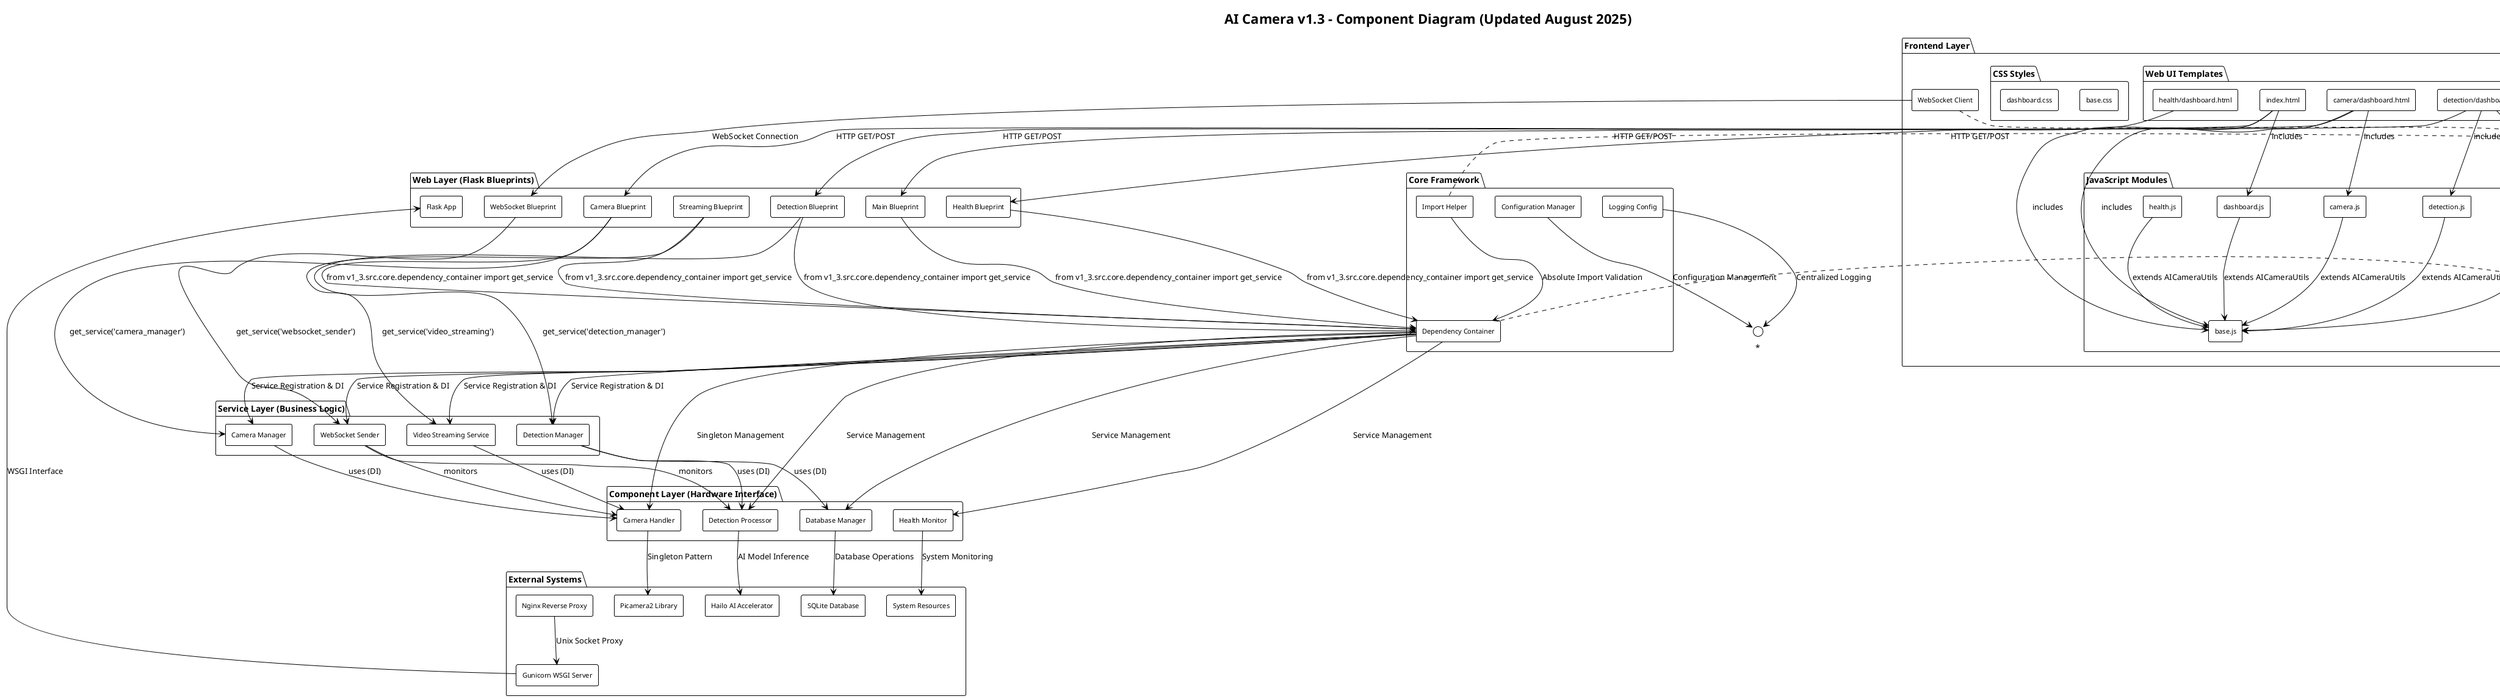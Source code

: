 @startuml AI_Camera_v1_3_Component_Diagram

!theme plain
skinparam componentStyle rectangle
skinparam componentFontSize 11
skinparam componentFontName Arial

title AI Camera v1.3 - Component Diagram (Updated August 2025)

package "Frontend Layer" {
    package "Web UI Templates" {
        [index.html] as index_template
        [camera/dashboard.html] as camera_template
        [detection/dashboard.html] as detection_template
        [health/dashboard.html] as health_template
    }
    
    package "JavaScript Modules" {
        [base.js] as base_js
        [dashboard.js] as dashboard_js
        [camera.js] as camera_js
        [detection.js] as detection_js
        [health.js] as health_js
    }
    
    package "CSS Styles" {
        [base.css] as base_css
        [dashboard.css] as dashboard_css
    }
    
    [WebSocket Client] as ws_client
}

package "Web Layer (Flask Blueprints)" {
    [Flask App] as flask_app
    [Main Blueprint] as main_bp
    [Camera Blueprint] as camera_bp
    [Detection Blueprint] as detection_bp
    [Health Blueprint] as health_bp
    [Streaming Blueprint] as streaming_bp
    [WebSocket Blueprint] as ws_bp
}

package "Service Layer (Business Logic)" {
    [Camera Manager] as camera_mgr
    [Detection Manager] as detection_mgr
    [Video Streaming Service] as video_stream
    [WebSocket Sender] as ws_sender
}

package "Component Layer (Hardware Interface)" {
    [Camera Handler] as camera_handler
    [Detection Processor] as detection_proc
    [Health Monitor] as health_monitor
    [Database Manager] as db_manager
}

package "Core Framework" {
    [Dependency Container] as dep_container
    [Import Helper] as import_helper
    [Logging Config] as logging_config
    [Configuration Manager] as config_mgr
}

package "External Systems" {
    [Picamera2 Library] as picamera2
    [Hailo AI Accelerator] as hailo_ai
    [SQLite Database] as sqlite_db
    [System Resources] as sys_res
    [Nginx Reverse Proxy] as nginx
    [Gunicorn WSGI Server] as gunicorn
}

' Frontend Template Relationships
index_template --> base_js : includes
index_template --> dashboard_js : includes
camera_template --> base_js : includes
camera_template --> camera_js : includes
detection_template --> base_js : includes
detection_template --> detection_js : includes

' JavaScript Module Dependencies
dashboard_js --> base_js : extends AICameraUtils
camera_js --> base_js : extends AICameraUtils
detection_js --> base_js : extends AICameraUtils
health_js --> base_js : extends AICameraUtils

' Frontend to Web Layer (HTTP/WebSocket)
index_template --> main_bp : HTTP GET/POST
camera_template --> camera_bp : HTTP GET/POST
detection_template --> detection_bp : HTTP GET/POST
health_template --> health_bp : HTTP GET/POST
ws_client --> ws_bp : WebSocket Connection

' Web Layer Blueprint Dependencies (Absolute Imports)
main_bp --> dep_container : "from v1_3.src.core.dependency_container import get_service"
camera_bp --> dep_container : "from v1_3.src.core.dependency_container import get_service"
detection_bp --> dep_container : "from v1_3.src.core.dependency_container import get_service"
health_bp --> dep_container : "from v1_3.src.core.dependency_container import get_service"
streaming_bp --> dep_container : "from v1_3.src.core.dependency_container import get_service"

' Service Layer Dependencies (Dependency Injection)
camera_bp --> camera_mgr : get_service('camera_manager')
detection_bp --> detection_mgr : get_service('detection_manager')
streaming_bp --> video_stream : get_service('video_streaming')
ws_bp --> ws_sender : get_service('websocket_sender')

' Service to Component Layer
camera_mgr --> camera_handler : uses (DI)
detection_mgr --> detection_proc : uses (DI)
detection_mgr --> db_manager : uses (DI)
video_stream --> camera_handler : uses (DI)
ws_sender --> camera_handler : monitors
ws_sender --> detection_proc : monitors

' Component to External Systems
camera_handler --> picamera2 : "Singleton Pattern"
detection_proc --> hailo_ai : "AI Model Inference"
db_manager --> sqlite_db : "Database Operations"
health_monitor --> sys_res : "System Monitoring"

' Core Framework Services
dep_container --> camera_mgr : "Service Registration & DI"
dep_container --> detection_mgr : "Service Registration & DI"
dep_container --> video_stream : "Service Registration & DI"
dep_container --> ws_sender : "Service Registration & DI"
dep_container --> camera_handler : "Singleton Management"
dep_container --> detection_proc : "Service Management"
dep_container --> db_manager : "Service Management"
dep_container --> health_monitor : "Service Management"

import_helper --> dep_container : "Absolute Import Validation"
logging_config --> "*" : "Centralized Logging"
config_mgr --> "*" : "Configuration Management"

' Infrastructure Layer
nginx --> gunicorn : "Unix Socket Proxy"
gunicorn --> flask_app : "WSGI Interface"

note right of dep_container
  **Dependency Injection Pattern**
  - Service registration with absolute imports
  - Automatic dependency resolution
  - Singleton pattern for hardware resources
  - Service lifecycle management
end note

note right of import_helper
  **Absolute Imports System**
  - from v1_3.src.core.*
  - from v1_3.src.components.*
  - from v1_3.src.services.*
  - from v1_3.src.web.blueprints.*
end note

note bottom of ws_client
  **Variable Naming Convention**
  Frontend (camelCase):
  - cameraStatus, frameCount
  - detectionStatus, modelLoaded
  
  Backend (snake_case):
  - camera_status, frame_count
  - detection_status, model_loaded
end note

@enduml